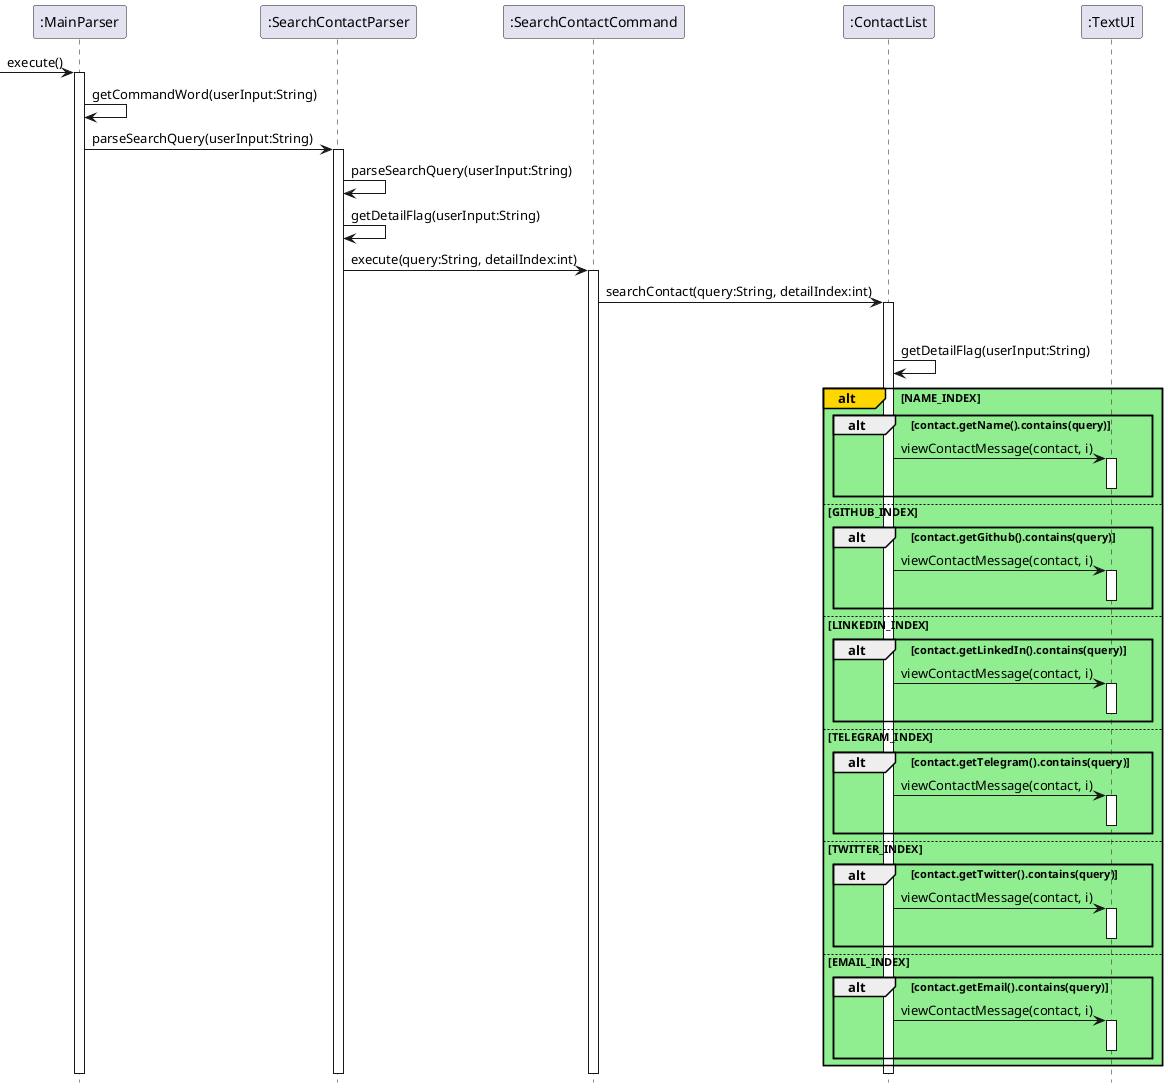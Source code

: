 @startuml
hide footbox
'https://plantuml.com/sequence-diagram

-> ":MainParser": execute()
activate ":MainParser"

":MainParser" -> ":MainParser" :getCommandWord(userInput:String)
":MainParser" -> ":SearchContactParser" :parseSearchQuery(userInput:String)
activate ":SearchContactParser"

":SearchContactParser" -> ":SearchContactParser" :parseSearchQuery(userInput:String)
":SearchContactParser" -> ":SearchContactParser" :getDetailFlag(userInput:String)


":SearchContactParser" -> ":SearchContactCommand" : execute(query:String, detailIndex:int)
activate ":SearchContactCommand"

":SearchContactCommand" -> ":ContactList" : searchContact(query:String, detailIndex:int)
activate ":ContactList"

loop for all contacts
":ContactList" -> ":ContactList" :getDetailFlag(userInput:String)
alt#gold #lightgreen NAME_INDEX
    alt contact.getName().contains(query)
    ":ContactList" -> ":TextUI" : viewContactMessage(contact, i)
    activate ":TextUI"
    deactivate ":TextUI"
    end

    else GITHUB_INDEX
    alt contact.getGithub().contains(query)
    ":ContactList" -> ":TextUI" : viewContactMessage(contact, i)
    activate ":TextUI"
    deactivate ":TextUI"
    end

    else LINKEDIN_INDEX
    alt contact.getLinkedIn().contains(query)
    ":ContactList" -> ":TextUI" : viewContactMessage(contact, i)
    activate ":TextUI"
    deactivate ":TextUI"
    end

    else TELEGRAM_INDEX
    alt contact.getTelegram().contains(query)
    ":ContactList" -> ":TextUI" : viewContactMessage(contact, i)
    activate ":TextUI"
    deactivate ":TextUI"
    end
    else TWITTER_INDEX
    alt contact.getTwitter().contains(query)
    ":ContactList" -> ":TextUI" : viewContactMessage(contact, i)
    activate ":TextUI"
    deactivate ":TextUI"
    end
    else EMAIL_INDEX
    alt contact.getEmail().contains(query)
    ":ContactList" -> ":TextUI" : viewContactMessage(contact, i)
    activate ":TextUI"
    deactivate ":TextUI"
    end end
end
@enduml